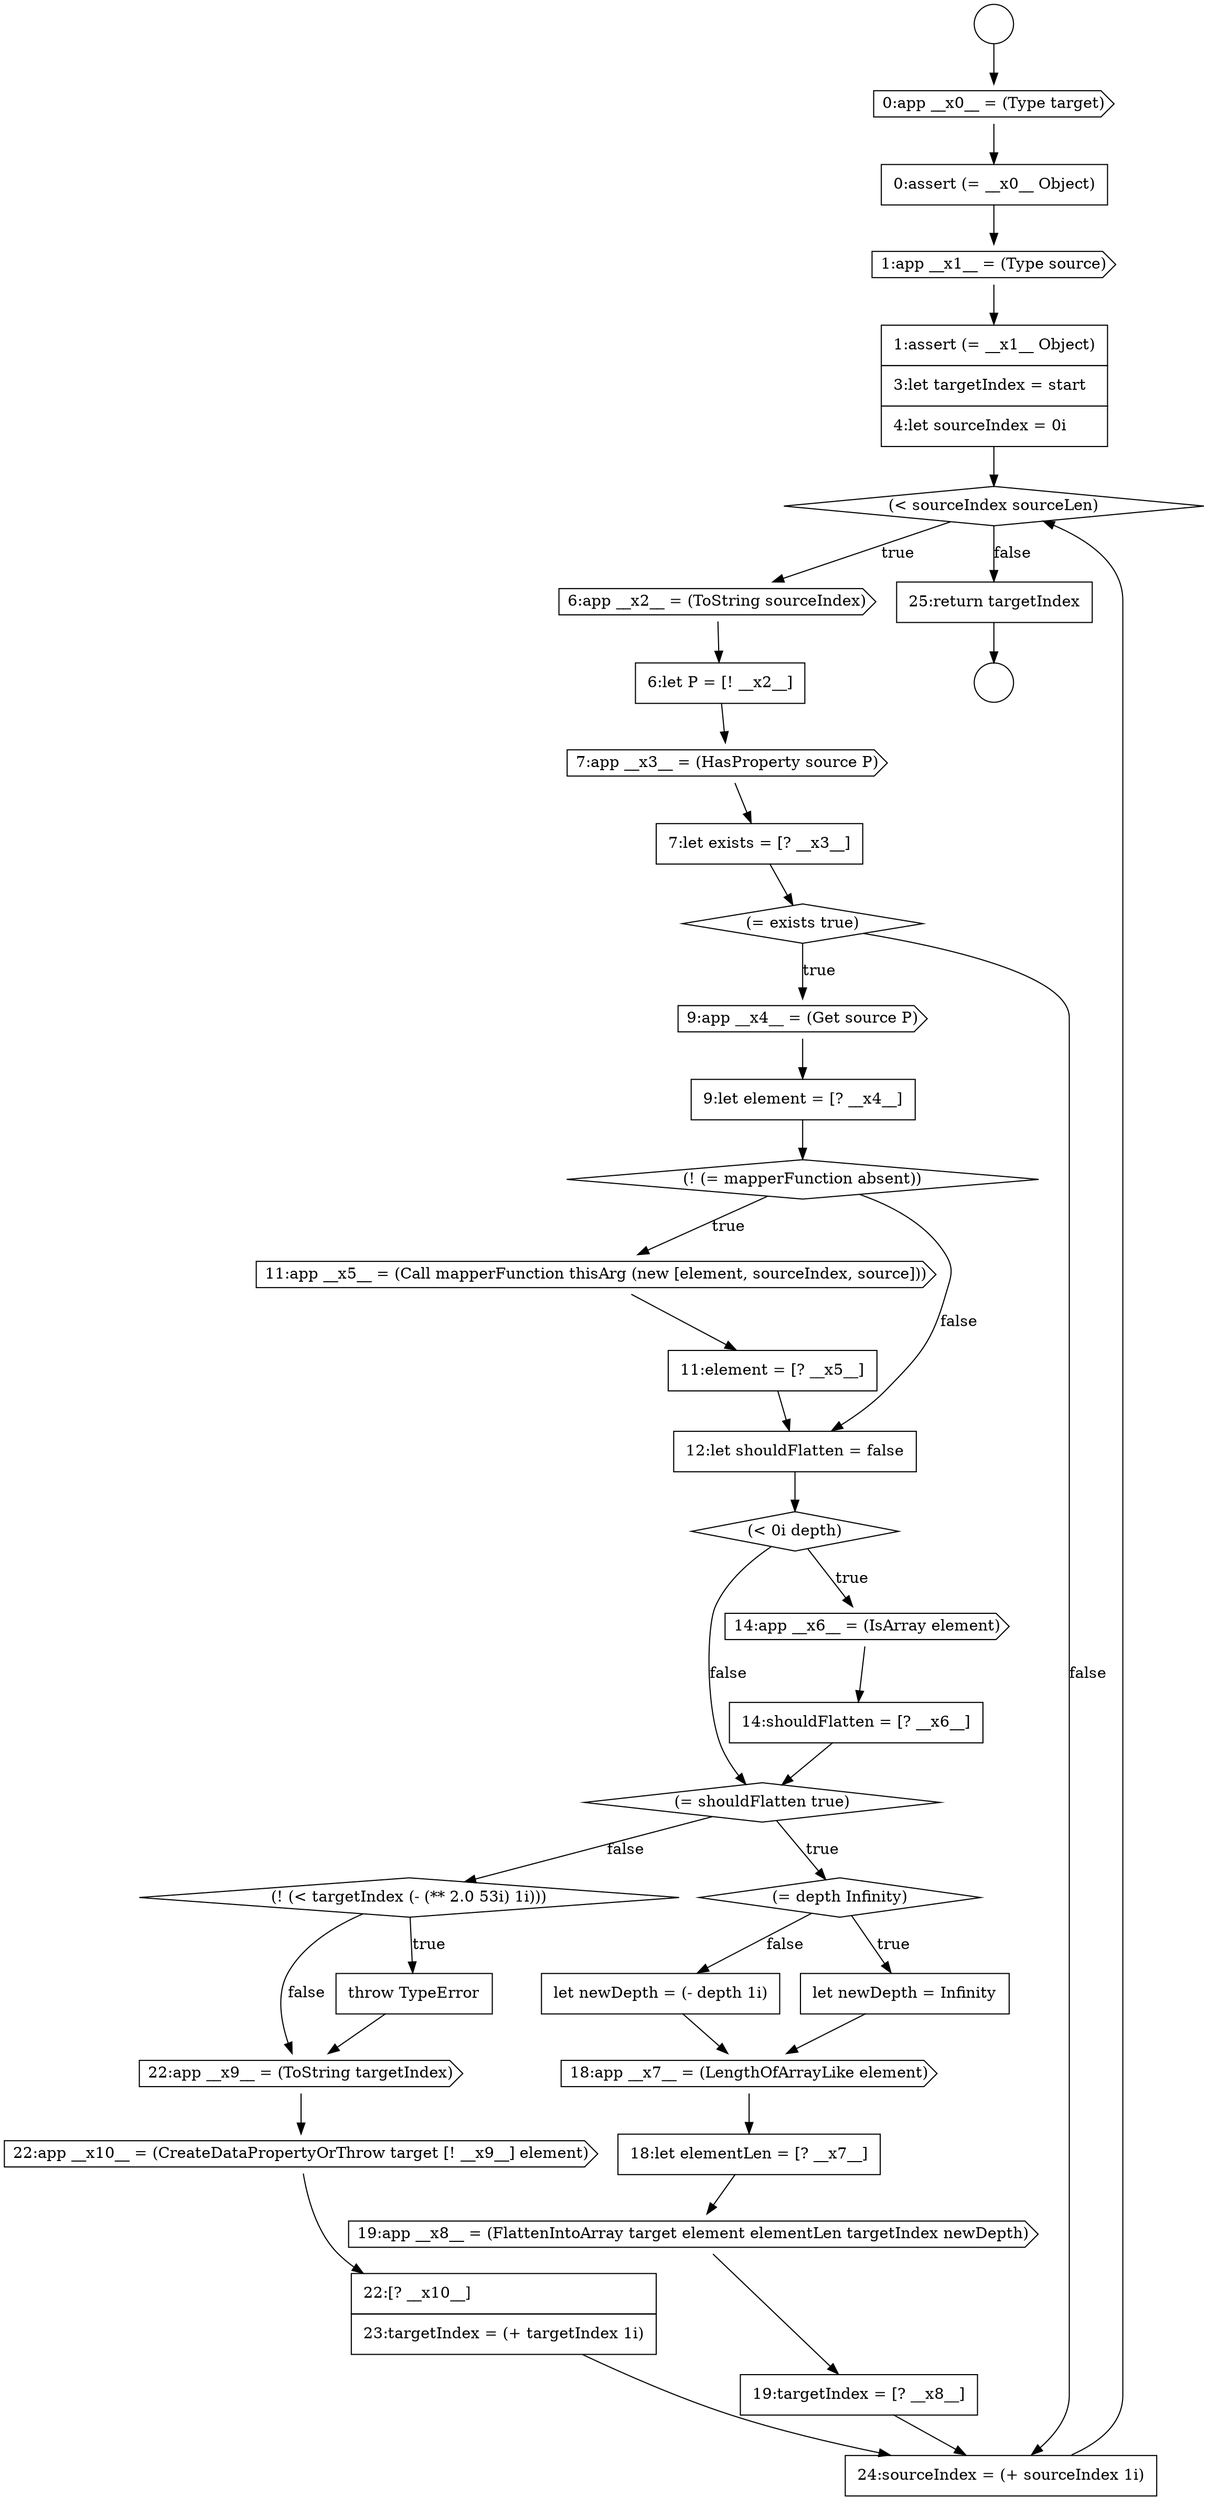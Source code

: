 digraph {
  node0 [shape=circle label=" " color="black" fillcolor="white" style=filled]
  node5 [shape=none, margin=0, label=<<font color="black">
    <table border="0" cellborder="1" cellspacing="0" cellpadding="10">
      <tr><td align="left">1:assert (= __x1__ Object)</td></tr>
      <tr><td align="left">3:let targetIndex = start</td></tr>
      <tr><td align="left">4:let sourceIndex = 0i</td></tr>
    </table>
  </font>> color="black" fillcolor="white" style=filled]
  node10 [shape=none, margin=0, label=<<font color="black">
    <table border="0" cellborder="1" cellspacing="0" cellpadding="10">
      <tr><td align="left">7:let exists = [? __x3__]</td></tr>
    </table>
  </font>> color="black" fillcolor="white" style=filled]
  node14 [shape=diamond, label=<<font color="black">(! (= mapperFunction absent))</font>> color="black" fillcolor="white" style=filled]
  node1 [shape=circle label=" " color="black" fillcolor="white" style=filled]
  node6 [shape=diamond, label=<<font color="black">(&lt; sourceIndex sourceLen)</font>> color="black" fillcolor="white" style=filled]
  node9 [shape=cds, label=<<font color="black">7:app __x3__ = (HasProperty source P)</font>> color="black" fillcolor="white" style=filled]
  node13 [shape=none, margin=0, label=<<font color="black">
    <table border="0" cellborder="1" cellspacing="0" cellpadding="10">
      <tr><td align="left">9:let element = [? __x4__]</td></tr>
    </table>
  </font>> color="black" fillcolor="white" style=filled]
  node2 [shape=cds, label=<<font color="black">0:app __x0__ = (Type target)</font>> color="black" fillcolor="white" style=filled]
  node12 [shape=cds, label=<<font color="black">9:app __x4__ = (Get source P)</font>> color="black" fillcolor="white" style=filled]
  node7 [shape=cds, label=<<font color="black">6:app __x2__ = (ToString sourceIndex)</font>> color="black" fillcolor="white" style=filled]
  node18 [shape=diamond, label=<<font color="black">(&lt; 0i depth)</font>> color="black" fillcolor="white" style=filled]
  node11 [shape=diamond, label=<<font color="black">(= exists true)</font>> color="black" fillcolor="white" style=filled]
  node8 [shape=none, margin=0, label=<<font color="black">
    <table border="0" cellborder="1" cellspacing="0" cellpadding="10">
      <tr><td align="left">6:let P = [! __x2__]</td></tr>
    </table>
  </font>> color="black" fillcolor="white" style=filled]
  node4 [shape=cds, label=<<font color="black">1:app __x1__ = (Type source)</font>> color="black" fillcolor="white" style=filled]
  node15 [shape=cds, label=<<font color="black">11:app __x5__ = (Call mapperFunction thisArg (new [element, sourceIndex, source]))</font>> color="black" fillcolor="white" style=filled]
  node24 [shape=none, margin=0, label=<<font color="black">
    <table border="0" cellborder="1" cellspacing="0" cellpadding="10">
      <tr><td align="left">let newDepth = (- depth 1i)</td></tr>
    </table>
  </font>> color="black" fillcolor="white" style=filled]
  node25 [shape=cds, label=<<font color="black">18:app __x7__ = (LengthOfArrayLike element)</font>> color="black" fillcolor="white" style=filled]
  node20 [shape=none, margin=0, label=<<font color="black">
    <table border="0" cellborder="1" cellspacing="0" cellpadding="10">
      <tr><td align="left">14:shouldFlatten = [? __x6__]</td></tr>
    </table>
  </font>> color="black" fillcolor="white" style=filled]
  node29 [shape=diamond, label=<<font color="black">(! (&lt; targetIndex (- (** 2.0 53i) 1i)))</font>> color="black" fillcolor="white" style=filled]
  node28 [shape=none, margin=0, label=<<font color="black">
    <table border="0" cellborder="1" cellspacing="0" cellpadding="10">
      <tr><td align="left">19:targetIndex = [? __x8__]</td></tr>
    </table>
  </font>> color="black" fillcolor="white" style=filled]
  node21 [shape=diamond, label=<<font color="black">(= shouldFlatten true)</font>> color="black" fillcolor="white" style=filled]
  node33 [shape=none, margin=0, label=<<font color="black">
    <table border="0" cellborder="1" cellspacing="0" cellpadding="10">
      <tr><td align="left">22:[? __x10__]</td></tr>
      <tr><td align="left">23:targetIndex = (+ targetIndex 1i)</td></tr>
    </table>
  </font>> color="black" fillcolor="white" style=filled]
  node17 [shape=none, margin=0, label=<<font color="black">
    <table border="0" cellborder="1" cellspacing="0" cellpadding="10">
      <tr><td align="left">12:let shouldFlatten = false</td></tr>
    </table>
  </font>> color="black" fillcolor="white" style=filled]
  node32 [shape=cds, label=<<font color="black">22:app __x10__ = (CreateDataPropertyOrThrow target [! __x9__] element)</font>> color="black" fillcolor="white" style=filled]
  node34 [shape=none, margin=0, label=<<font color="black">
    <table border="0" cellborder="1" cellspacing="0" cellpadding="10">
      <tr><td align="left">24:sourceIndex = (+ sourceIndex 1i)</td></tr>
    </table>
  </font>> color="black" fillcolor="white" style=filled]
  node22 [shape=diamond, label=<<font color="black">(= depth Infinity)</font>> color="black" fillcolor="white" style=filled]
  node27 [shape=cds, label=<<font color="black">19:app __x8__ = (FlattenIntoArray target element elementLen targetIndex newDepth)</font>> color="black" fillcolor="white" style=filled]
  node3 [shape=none, margin=0, label=<<font color="black">
    <table border="0" cellborder="1" cellspacing="0" cellpadding="10">
      <tr><td align="left">0:assert (= __x0__ Object)</td></tr>
    </table>
  </font>> color="black" fillcolor="white" style=filled]
  node35 [shape=none, margin=0, label=<<font color="black">
    <table border="0" cellborder="1" cellspacing="0" cellpadding="10">
      <tr><td align="left">25:return targetIndex</td></tr>
    </table>
  </font>> color="black" fillcolor="white" style=filled]
  node16 [shape=none, margin=0, label=<<font color="black">
    <table border="0" cellborder="1" cellspacing="0" cellpadding="10">
      <tr><td align="left">11:element = [? __x5__]</td></tr>
    </table>
  </font>> color="black" fillcolor="white" style=filled]
  node31 [shape=cds, label=<<font color="black">22:app __x9__ = (ToString targetIndex)</font>> color="black" fillcolor="white" style=filled]
  node26 [shape=none, margin=0, label=<<font color="black">
    <table border="0" cellborder="1" cellspacing="0" cellpadding="10">
      <tr><td align="left">18:let elementLen = [? __x7__]</td></tr>
    </table>
  </font>> color="black" fillcolor="white" style=filled]
  node23 [shape=none, margin=0, label=<<font color="black">
    <table border="0" cellborder="1" cellspacing="0" cellpadding="10">
      <tr><td align="left">let newDepth = Infinity</td></tr>
    </table>
  </font>> color="black" fillcolor="white" style=filled]
  node30 [shape=none, margin=0, label=<<font color="black">
    <table border="0" cellborder="1" cellspacing="0" cellpadding="10">
      <tr><td align="left">throw TypeError</td></tr>
    </table>
  </font>> color="black" fillcolor="white" style=filled]
  node19 [shape=cds, label=<<font color="black">14:app __x6__ = (IsArray element)</font>> color="black" fillcolor="white" style=filled]
  node6 -> node7 [label=<<font color="black">true</font>> color="black"]
  node6 -> node35 [label=<<font color="black">false</font>> color="black"]
  node7 -> node8 [ color="black"]
  node22 -> node23 [label=<<font color="black">true</font>> color="black"]
  node22 -> node24 [label=<<font color="black">false</font>> color="black"]
  node12 -> node13 [ color="black"]
  node27 -> node28 [ color="black"]
  node31 -> node32 [ color="black"]
  node26 -> node27 [ color="black"]
  node4 -> node5 [ color="black"]
  node25 -> node26 [ color="black"]
  node8 -> node9 [ color="black"]
  node23 -> node25 [ color="black"]
  node16 -> node17 [ color="black"]
  node29 -> node30 [label=<<font color="black">true</font>> color="black"]
  node29 -> node31 [label=<<font color="black">false</font>> color="black"]
  node5 -> node6 [ color="black"]
  node3 -> node4 [ color="black"]
  node2 -> node3 [ color="black"]
  node15 -> node16 [ color="black"]
  node19 -> node20 [ color="black"]
  node13 -> node14 [ color="black"]
  node0 -> node2 [ color="black"]
  node11 -> node12 [label=<<font color="black">true</font>> color="black"]
  node11 -> node34 [label=<<font color="black">false</font>> color="black"]
  node14 -> node15 [label=<<font color="black">true</font>> color="black"]
  node14 -> node17 [label=<<font color="black">false</font>> color="black"]
  node9 -> node10 [ color="black"]
  node28 -> node34 [ color="black"]
  node30 -> node31 [ color="black"]
  node21 -> node22 [label=<<font color="black">true</font>> color="black"]
  node21 -> node29 [label=<<font color="black">false</font>> color="black"]
  node10 -> node11 [ color="black"]
  node35 -> node1 [ color="black"]
  node20 -> node21 [ color="black"]
  node24 -> node25 [ color="black"]
  node18 -> node19 [label=<<font color="black">true</font>> color="black"]
  node18 -> node21 [label=<<font color="black">false</font>> color="black"]
  node32 -> node33 [ color="black"]
  node17 -> node18 [ color="black"]
  node33 -> node34 [ color="black"]
  node34 -> node6 [ color="black"]
}
